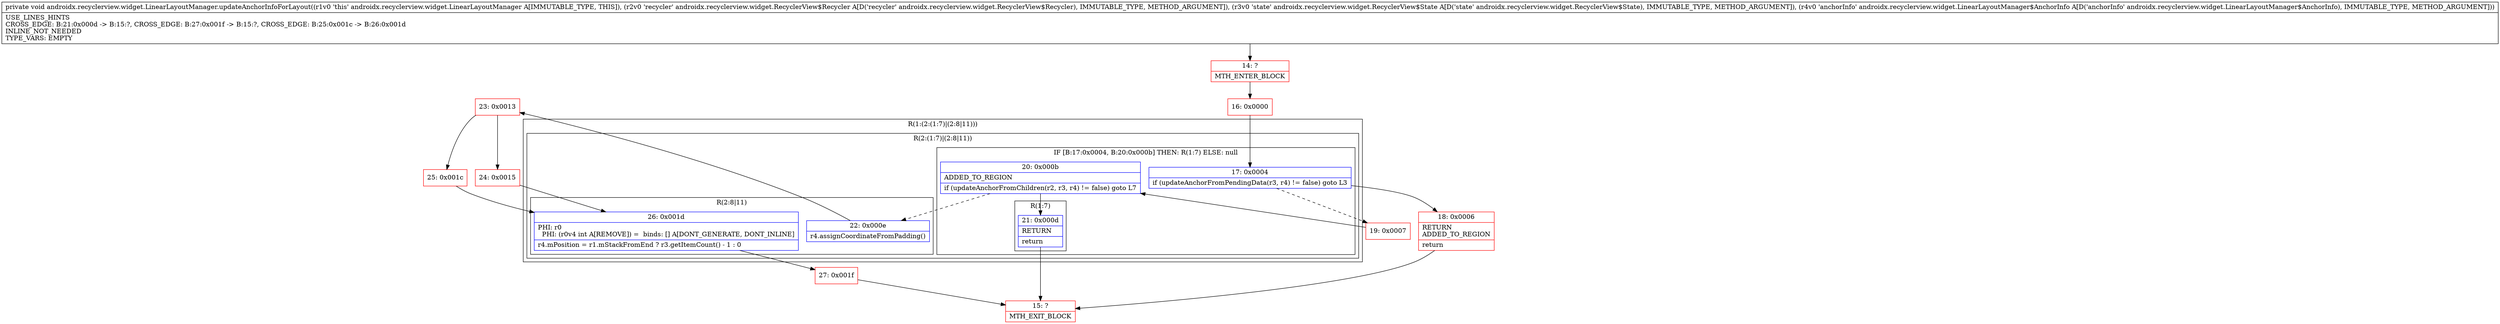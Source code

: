 digraph "CFG forandroidx.recyclerview.widget.LinearLayoutManager.updateAnchorInfoForLayout(Landroidx\/recyclerview\/widget\/RecyclerView$Recycler;Landroidx\/recyclerview\/widget\/RecyclerView$State;Landroidx\/recyclerview\/widget\/LinearLayoutManager$AnchorInfo;)V" {
subgraph cluster_Region_766250081 {
label = "R(1:(2:(1:7)|(2:8|11)))";
node [shape=record,color=blue];
subgraph cluster_Region_282718542 {
label = "R(2:(1:7)|(2:8|11))";
node [shape=record,color=blue];
subgraph cluster_IfRegion_204840601 {
label = "IF [B:17:0x0004, B:20:0x000b] THEN: R(1:7) ELSE: null";
node [shape=record,color=blue];
Node_17 [shape=record,label="{17\:\ 0x0004|if (updateAnchorFromPendingData(r3, r4) != false) goto L3\l}"];
Node_20 [shape=record,label="{20\:\ 0x000b|ADDED_TO_REGION\l|if (updateAnchorFromChildren(r2, r3, r4) != false) goto L7\l}"];
subgraph cluster_Region_442298335 {
label = "R(1:7)";
node [shape=record,color=blue];
Node_21 [shape=record,label="{21\:\ 0x000d|RETURN\l|return\l}"];
}
}
subgraph cluster_Region_1465792497 {
label = "R(2:8|11)";
node [shape=record,color=blue];
Node_22 [shape=record,label="{22\:\ 0x000e|r4.assignCoordinateFromPadding()\l}"];
Node_26 [shape=record,label="{26\:\ 0x001d|PHI: r0 \l  PHI: (r0v4 int A[REMOVE]) =  binds: [] A[DONT_GENERATE, DONT_INLINE]\l|r4.mPosition = r1.mStackFromEnd ? r3.getItemCount() \- 1 : 0\l}"];
}
}
}
Node_14 [shape=record,color=red,label="{14\:\ ?|MTH_ENTER_BLOCK\l}"];
Node_16 [shape=record,color=red,label="{16\:\ 0x0000}"];
Node_18 [shape=record,color=red,label="{18\:\ 0x0006|RETURN\lADDED_TO_REGION\l|return\l}"];
Node_15 [shape=record,color=red,label="{15\:\ ?|MTH_EXIT_BLOCK\l}"];
Node_19 [shape=record,color=red,label="{19\:\ 0x0007}"];
Node_23 [shape=record,color=red,label="{23\:\ 0x0013}"];
Node_24 [shape=record,color=red,label="{24\:\ 0x0015}"];
Node_27 [shape=record,color=red,label="{27\:\ 0x001f}"];
Node_25 [shape=record,color=red,label="{25\:\ 0x001c}"];
MethodNode[shape=record,label="{private void androidx.recyclerview.widget.LinearLayoutManager.updateAnchorInfoForLayout((r1v0 'this' androidx.recyclerview.widget.LinearLayoutManager A[IMMUTABLE_TYPE, THIS]), (r2v0 'recycler' androidx.recyclerview.widget.RecyclerView$Recycler A[D('recycler' androidx.recyclerview.widget.RecyclerView$Recycler), IMMUTABLE_TYPE, METHOD_ARGUMENT]), (r3v0 'state' androidx.recyclerview.widget.RecyclerView$State A[D('state' androidx.recyclerview.widget.RecyclerView$State), IMMUTABLE_TYPE, METHOD_ARGUMENT]), (r4v0 'anchorInfo' androidx.recyclerview.widget.LinearLayoutManager$AnchorInfo A[D('anchorInfo' androidx.recyclerview.widget.LinearLayoutManager$AnchorInfo), IMMUTABLE_TYPE, METHOD_ARGUMENT]))  | USE_LINES_HINTS\lCROSS_EDGE: B:21:0x000d \-\> B:15:?, CROSS_EDGE: B:27:0x001f \-\> B:15:?, CROSS_EDGE: B:25:0x001c \-\> B:26:0x001d\lINLINE_NOT_NEEDED\lTYPE_VARS: EMPTY\l}"];
MethodNode -> Node_14;Node_17 -> Node_18;
Node_17 -> Node_19[style=dashed];
Node_20 -> Node_21;
Node_20 -> Node_22[style=dashed];
Node_21 -> Node_15;
Node_22 -> Node_23;
Node_26 -> Node_27;
Node_14 -> Node_16;
Node_16 -> Node_17;
Node_18 -> Node_15;
Node_19 -> Node_20;
Node_23 -> Node_24;
Node_23 -> Node_25;
Node_24 -> Node_26;
Node_27 -> Node_15;
Node_25 -> Node_26;
}

